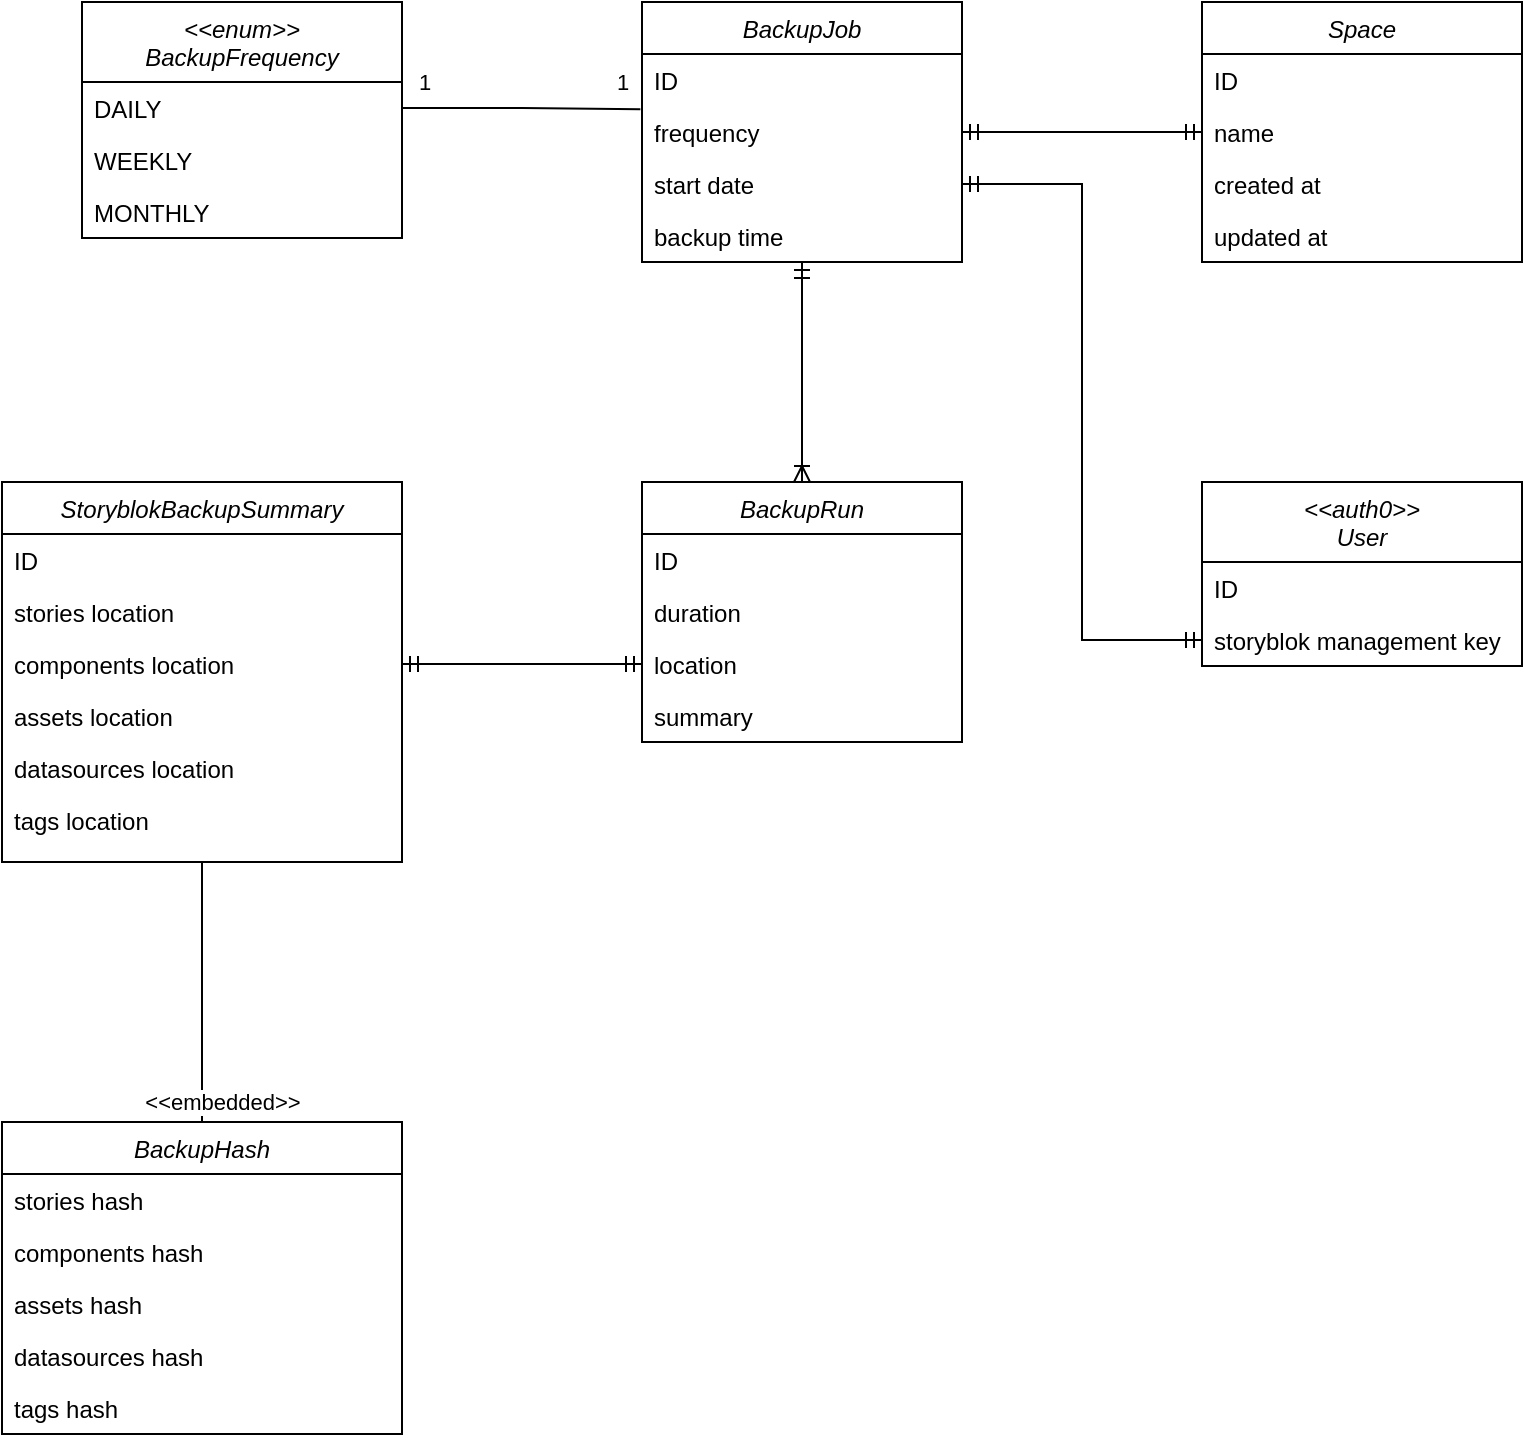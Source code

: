 <mxfile version="21.0.10" type="github">
  <diagram id="C5RBs43oDa-KdzZeNtuy" name="Page-1">
    <mxGraphModel dx="1433" dy="801" grid="1" gridSize="10" guides="1" tooltips="1" connect="1" arrows="1" fold="1" page="1" pageScale="1" pageWidth="827" pageHeight="1169" math="0" shadow="0">
      <root>
        <mxCell id="WIyWlLk6GJQsqaUBKTNV-0" />
        <mxCell id="WIyWlLk6GJQsqaUBKTNV-1" parent="WIyWlLk6GJQsqaUBKTNV-0" />
        <mxCell id="zkfFHV4jXpPFQw0GAbJ--0" value="&lt;&lt;enum&gt;&gt;&#xa;BackupFrequency" style="swimlane;fontStyle=2;align=center;verticalAlign=top;childLayout=stackLayout;horizontal=1;startSize=40;horizontalStack=0;resizeParent=1;resizeLast=0;collapsible=1;marginBottom=0;rounded=0;shadow=0;strokeWidth=1;" parent="WIyWlLk6GJQsqaUBKTNV-1" vertex="1">
          <mxGeometry x="200" y="120" width="160" height="118" as="geometry">
            <mxRectangle x="230" y="140" width="160" height="26" as="alternateBounds" />
          </mxGeometry>
        </mxCell>
        <mxCell id="zkfFHV4jXpPFQw0GAbJ--1" value="DAILY" style="text;align=left;verticalAlign=top;spacingLeft=4;spacingRight=4;overflow=hidden;rotatable=0;points=[[0,0.5],[1,0.5]];portConstraint=eastwest;" parent="zkfFHV4jXpPFQw0GAbJ--0" vertex="1">
          <mxGeometry y="40" width="160" height="26" as="geometry" />
        </mxCell>
        <mxCell id="zkfFHV4jXpPFQw0GAbJ--3" value="WEEKLY" style="text;align=left;verticalAlign=top;spacingLeft=4;spacingRight=4;overflow=hidden;rotatable=0;points=[[0,0.5],[1,0.5]];portConstraint=eastwest;rounded=0;shadow=0;html=0;" parent="zkfFHV4jXpPFQw0GAbJ--0" vertex="1">
          <mxGeometry y="66" width="160" height="26" as="geometry" />
        </mxCell>
        <mxCell id="_2NR2_XInhMGcqMrrap_-3" value="MONTHLY" style="text;align=left;verticalAlign=top;spacingLeft=4;spacingRight=4;overflow=hidden;rotatable=0;points=[[0,0.5],[1,0.5]];portConstraint=eastwest;rounded=0;shadow=0;html=0;" parent="zkfFHV4jXpPFQw0GAbJ--0" vertex="1">
          <mxGeometry y="92" width="160" height="26" as="geometry" />
        </mxCell>
        <mxCell id="_2NR2_XInhMGcqMrrap_-28" style="edgeStyle=orthogonalEdgeStyle;rounded=0;orthogonalLoop=1;jettySize=auto;html=1;entryX=0.5;entryY=0;entryDx=0;entryDy=0;endArrow=ERoneToMany;endFill=0;startArrow=ERmandOne;startFill=0;" parent="WIyWlLk6GJQsqaUBKTNV-1" source="_2NR2_XInhMGcqMrrap_-0" target="_2NR2_XInhMGcqMrrap_-23" edge="1">
          <mxGeometry relative="1" as="geometry" />
        </mxCell>
        <mxCell id="_2NR2_XInhMGcqMrrap_-0" value="BackupJob" style="swimlane;fontStyle=2;align=center;verticalAlign=top;childLayout=stackLayout;horizontal=1;startSize=26;horizontalStack=0;resizeParent=1;resizeLast=0;collapsible=1;marginBottom=0;rounded=0;shadow=0;strokeWidth=1;" parent="WIyWlLk6GJQsqaUBKTNV-1" vertex="1">
          <mxGeometry x="480" y="120" width="160" height="130" as="geometry">
            <mxRectangle x="230" y="140" width="160" height="26" as="alternateBounds" />
          </mxGeometry>
        </mxCell>
        <mxCell id="_2NR2_XInhMGcqMrrap_-1" value="ID" style="text;align=left;verticalAlign=top;spacingLeft=4;spacingRight=4;overflow=hidden;rotatable=0;points=[[0,0.5],[1,0.5]];portConstraint=eastwest;" parent="_2NR2_XInhMGcqMrrap_-0" vertex="1">
          <mxGeometry y="26" width="160" height="26" as="geometry" />
        </mxCell>
        <mxCell id="_2NR2_XInhMGcqMrrap_-2" value="frequency" style="text;align=left;verticalAlign=top;spacingLeft=4;spacingRight=4;overflow=hidden;rotatable=0;points=[[0,0.5],[1,0.5]];portConstraint=eastwest;rounded=0;shadow=0;html=0;" parent="_2NR2_XInhMGcqMrrap_-0" vertex="1">
          <mxGeometry y="52" width="160" height="26" as="geometry" />
        </mxCell>
        <mxCell id="_2NR2_XInhMGcqMrrap_-8" value="start date" style="text;align=left;verticalAlign=top;spacingLeft=4;spacingRight=4;overflow=hidden;rotatable=0;points=[[0,0.5],[1,0.5]];portConstraint=eastwest;rounded=0;shadow=0;html=0;" parent="_2NR2_XInhMGcqMrrap_-0" vertex="1">
          <mxGeometry y="78" width="160" height="26" as="geometry" />
        </mxCell>
        <mxCell id="_2NR2_XInhMGcqMrrap_-9" value="backup time" style="text;align=left;verticalAlign=top;spacingLeft=4;spacingRight=4;overflow=hidden;rotatable=0;points=[[0,0.5],[1,0.5]];portConstraint=eastwest;rounded=0;shadow=0;html=0;" parent="_2NR2_XInhMGcqMrrap_-0" vertex="1">
          <mxGeometry y="104" width="160" height="26" as="geometry" />
        </mxCell>
        <mxCell id="_2NR2_XInhMGcqMrrap_-5" style="edgeStyle=orthogonalEdgeStyle;rounded=0;orthogonalLoop=1;jettySize=auto;html=1;exitX=1;exitY=0.5;exitDx=0;exitDy=0;entryX=-0.005;entryY=0.061;entryDx=0;entryDy=0;entryPerimeter=0;endArrow=none;endFill=0;" parent="WIyWlLk6GJQsqaUBKTNV-1" source="zkfFHV4jXpPFQw0GAbJ--1" target="_2NR2_XInhMGcqMrrap_-2" edge="1">
          <mxGeometry relative="1" as="geometry" />
        </mxCell>
        <mxCell id="_2NR2_XInhMGcqMrrap_-6" value="1" style="edgeLabel;html=1;align=center;verticalAlign=middle;resizable=0;points=[];" parent="_2NR2_XInhMGcqMrrap_-5" vertex="1" connectable="0">
          <mxGeometry x="-0.816" y="2" relative="1" as="geometry">
            <mxPoint y="-11" as="offset" />
          </mxGeometry>
        </mxCell>
        <mxCell id="_2NR2_XInhMGcqMrrap_-7" value="1" style="edgeLabel;html=1;align=center;verticalAlign=middle;resizable=0;points=[];" parent="_2NR2_XInhMGcqMrrap_-5" vertex="1" connectable="0">
          <mxGeometry x="-0.816" y="2" relative="1" as="geometry">
            <mxPoint x="99" y="-11" as="offset" />
          </mxGeometry>
        </mxCell>
        <mxCell id="_2NR2_XInhMGcqMrrap_-10" value="Space" style="swimlane;fontStyle=2;align=center;verticalAlign=top;childLayout=stackLayout;horizontal=1;startSize=26;horizontalStack=0;resizeParent=1;resizeLast=0;collapsible=1;marginBottom=0;rounded=0;shadow=0;strokeWidth=1;" parent="WIyWlLk6GJQsqaUBKTNV-1" vertex="1">
          <mxGeometry x="760" y="120" width="160" height="130" as="geometry">
            <mxRectangle x="230" y="140" width="160" height="26" as="alternateBounds" />
          </mxGeometry>
        </mxCell>
        <mxCell id="_2NR2_XInhMGcqMrrap_-11" value="ID" style="text;align=left;verticalAlign=top;spacingLeft=4;spacingRight=4;overflow=hidden;rotatable=0;points=[[0,0.5],[1,0.5]];portConstraint=eastwest;" parent="_2NR2_XInhMGcqMrrap_-10" vertex="1">
          <mxGeometry y="26" width="160" height="26" as="geometry" />
        </mxCell>
        <mxCell id="_2NR2_XInhMGcqMrrap_-12" value="name" style="text;align=left;verticalAlign=top;spacingLeft=4;spacingRight=4;overflow=hidden;rotatable=0;points=[[0,0.5],[1,0.5]];portConstraint=eastwest;rounded=0;shadow=0;html=0;" parent="_2NR2_XInhMGcqMrrap_-10" vertex="1">
          <mxGeometry y="52" width="160" height="26" as="geometry" />
        </mxCell>
        <mxCell id="_2NR2_XInhMGcqMrrap_-13" value="created at" style="text;align=left;verticalAlign=top;spacingLeft=4;spacingRight=4;overflow=hidden;rotatable=0;points=[[0,0.5],[1,0.5]];portConstraint=eastwest;rounded=0;shadow=0;html=0;" parent="_2NR2_XInhMGcqMrrap_-10" vertex="1">
          <mxGeometry y="78" width="160" height="26" as="geometry" />
        </mxCell>
        <mxCell id="_2NR2_XInhMGcqMrrap_-14" value="updated at" style="text;align=left;verticalAlign=top;spacingLeft=4;spacingRight=4;overflow=hidden;rotatable=0;points=[[0,0.5],[1,0.5]];portConstraint=eastwest;rounded=0;shadow=0;html=0;" parent="_2NR2_XInhMGcqMrrap_-10" vertex="1">
          <mxGeometry y="104" width="160" height="26" as="geometry" />
        </mxCell>
        <mxCell id="_2NR2_XInhMGcqMrrap_-15" value="&lt;&lt;auth0&gt;&gt;&#xa;User" style="swimlane;fontStyle=2;align=center;verticalAlign=top;childLayout=stackLayout;horizontal=1;startSize=40;horizontalStack=0;resizeParent=1;resizeLast=0;collapsible=1;marginBottom=0;rounded=0;shadow=0;strokeWidth=1;" parent="WIyWlLk6GJQsqaUBKTNV-1" vertex="1">
          <mxGeometry x="760" y="360" width="160" height="92" as="geometry">
            <mxRectangle x="230" y="140" width="160" height="26" as="alternateBounds" />
          </mxGeometry>
        </mxCell>
        <mxCell id="_2NR2_XInhMGcqMrrap_-16" value="ID" style="text;align=left;verticalAlign=top;spacingLeft=4;spacingRight=4;overflow=hidden;rotatable=0;points=[[0,0.5],[1,0.5]];portConstraint=eastwest;" parent="_2NR2_XInhMGcqMrrap_-15" vertex="1">
          <mxGeometry y="40" width="160" height="26" as="geometry" />
        </mxCell>
        <mxCell id="_2NR2_XInhMGcqMrrap_-17" value="storyblok management key" style="text;align=left;verticalAlign=top;spacingLeft=4;spacingRight=4;overflow=hidden;rotatable=0;points=[[0,0.5],[1,0.5]];portConstraint=eastwest;rounded=0;shadow=0;html=0;" parent="_2NR2_XInhMGcqMrrap_-15" vertex="1">
          <mxGeometry y="66" width="160" height="26" as="geometry" />
        </mxCell>
        <mxCell id="_2NR2_XInhMGcqMrrap_-20" style="edgeStyle=orthogonalEdgeStyle;rounded=0;orthogonalLoop=1;jettySize=auto;html=1;entryX=0;entryY=0.5;entryDx=0;entryDy=0;endArrow=ERmandOne;endFill=0;startArrow=ERmandOne;startFill=0;" parent="WIyWlLk6GJQsqaUBKTNV-1" source="_2NR2_XInhMGcqMrrap_-2" target="_2NR2_XInhMGcqMrrap_-12" edge="1">
          <mxGeometry relative="1" as="geometry" />
        </mxCell>
        <mxCell id="_2NR2_XInhMGcqMrrap_-21" style="edgeStyle=orthogonalEdgeStyle;rounded=0;orthogonalLoop=1;jettySize=auto;html=1;entryX=0;entryY=0.5;entryDx=0;entryDy=0;startArrow=ERmandOne;startFill=0;endArrow=ERmandOne;endFill=0;" parent="WIyWlLk6GJQsqaUBKTNV-1" source="_2NR2_XInhMGcqMrrap_-8" target="_2NR2_XInhMGcqMrrap_-17" edge="1">
          <mxGeometry relative="1" as="geometry" />
        </mxCell>
        <mxCell id="_2NR2_XInhMGcqMrrap_-23" value="BackupRun" style="swimlane;fontStyle=2;align=center;verticalAlign=top;childLayout=stackLayout;horizontal=1;startSize=26;horizontalStack=0;resizeParent=1;resizeLast=0;collapsible=1;marginBottom=0;rounded=0;shadow=0;strokeWidth=1;" parent="WIyWlLk6GJQsqaUBKTNV-1" vertex="1">
          <mxGeometry x="480" y="360" width="160" height="130" as="geometry">
            <mxRectangle x="230" y="140" width="160" height="26" as="alternateBounds" />
          </mxGeometry>
        </mxCell>
        <mxCell id="_2NR2_XInhMGcqMrrap_-24" value="ID" style="text;align=left;verticalAlign=top;spacingLeft=4;spacingRight=4;overflow=hidden;rotatable=0;points=[[0,0.5],[1,0.5]];portConstraint=eastwest;" parent="_2NR2_XInhMGcqMrrap_-23" vertex="1">
          <mxGeometry y="26" width="160" height="26" as="geometry" />
        </mxCell>
        <mxCell id="_2NR2_XInhMGcqMrrap_-25" value="duration" style="text;align=left;verticalAlign=top;spacingLeft=4;spacingRight=4;overflow=hidden;rotatable=0;points=[[0,0.5],[1,0.5]];portConstraint=eastwest;rounded=0;shadow=0;html=0;" parent="_2NR2_XInhMGcqMrrap_-23" vertex="1">
          <mxGeometry y="52" width="160" height="26" as="geometry" />
        </mxCell>
        <mxCell id="_2NR2_XInhMGcqMrrap_-26" value="location" style="text;align=left;verticalAlign=top;spacingLeft=4;spacingRight=4;overflow=hidden;rotatable=0;points=[[0,0.5],[1,0.5]];portConstraint=eastwest;rounded=0;shadow=0;html=0;" parent="_2NR2_XInhMGcqMrrap_-23" vertex="1">
          <mxGeometry y="78" width="160" height="26" as="geometry" />
        </mxCell>
        <mxCell id="_2NR2_XInhMGcqMrrap_-27" value="summary" style="text;align=left;verticalAlign=top;spacingLeft=4;spacingRight=4;overflow=hidden;rotatable=0;points=[[0,0.5],[1,0.5]];portConstraint=eastwest;rounded=0;shadow=0;html=0;" parent="_2NR2_XInhMGcqMrrap_-23" vertex="1">
          <mxGeometry y="104" width="160" height="26" as="geometry" />
        </mxCell>
        <mxCell id="_2NR2_XInhMGcqMrrap_-29" value="StoryblokBackupSummary" style="swimlane;fontStyle=2;align=center;verticalAlign=top;childLayout=stackLayout;horizontal=1;startSize=26;horizontalStack=0;resizeParent=1;resizeLast=0;collapsible=1;marginBottom=0;rounded=0;shadow=0;strokeWidth=1;" parent="WIyWlLk6GJQsqaUBKTNV-1" vertex="1">
          <mxGeometry x="160" y="360" width="200" height="190" as="geometry">
            <mxRectangle x="230" y="140" width="160" height="26" as="alternateBounds" />
          </mxGeometry>
        </mxCell>
        <mxCell id="_2NR2_XInhMGcqMrrap_-30" value="ID" style="text;align=left;verticalAlign=top;spacingLeft=4;spacingRight=4;overflow=hidden;rotatable=0;points=[[0,0.5],[1,0.5]];portConstraint=eastwest;" parent="_2NR2_XInhMGcqMrrap_-29" vertex="1">
          <mxGeometry y="26" width="200" height="26" as="geometry" />
        </mxCell>
        <mxCell id="_2NR2_XInhMGcqMrrap_-31" value="stories location" style="text;align=left;verticalAlign=top;spacingLeft=4;spacingRight=4;overflow=hidden;rotatable=0;points=[[0,0.5],[1,0.5]];portConstraint=eastwest;rounded=0;shadow=0;html=0;" parent="_2NR2_XInhMGcqMrrap_-29" vertex="1">
          <mxGeometry y="52" width="200" height="26" as="geometry" />
        </mxCell>
        <mxCell id="_2NR2_XInhMGcqMrrap_-32" value="components location" style="text;align=left;verticalAlign=top;spacingLeft=4;spacingRight=4;overflow=hidden;rotatable=0;points=[[0,0.5],[1,0.5]];portConstraint=eastwest;rounded=0;shadow=0;html=0;" parent="_2NR2_XInhMGcqMrrap_-29" vertex="1">
          <mxGeometry y="78" width="200" height="26" as="geometry" />
        </mxCell>
        <mxCell id="_2NR2_XInhMGcqMrrap_-33" value="assets location" style="text;align=left;verticalAlign=top;spacingLeft=4;spacingRight=4;overflow=hidden;rotatable=0;points=[[0,0.5],[1,0.5]];portConstraint=eastwest;rounded=0;shadow=0;html=0;" parent="_2NR2_XInhMGcqMrrap_-29" vertex="1">
          <mxGeometry y="104" width="200" height="26" as="geometry" />
        </mxCell>
        <mxCell id="_2NR2_XInhMGcqMrrap_-34" value="datasources location" style="text;align=left;verticalAlign=top;spacingLeft=4;spacingRight=4;overflow=hidden;rotatable=0;points=[[0,0.5],[1,0.5]];portConstraint=eastwest;rounded=0;shadow=0;html=0;" parent="_2NR2_XInhMGcqMrrap_-29" vertex="1">
          <mxGeometry y="130" width="200" height="26" as="geometry" />
        </mxCell>
        <mxCell id="_2NR2_XInhMGcqMrrap_-41" value="tags location" style="text;align=left;verticalAlign=top;spacingLeft=4;spacingRight=4;overflow=hidden;rotatable=0;points=[[0,0.5],[1,0.5]];portConstraint=eastwest;rounded=0;shadow=0;html=0;" parent="_2NR2_XInhMGcqMrrap_-29" vertex="1">
          <mxGeometry y="156" width="200" height="26" as="geometry" />
        </mxCell>
        <mxCell id="_2NR2_XInhMGcqMrrap_-47" style="edgeStyle=orthogonalEdgeStyle;rounded=0;orthogonalLoop=1;jettySize=auto;html=1;entryX=0;entryY=0.5;entryDx=0;entryDy=0;endArrow=ERmandOne;endFill=0;startArrow=ERmandOne;startFill=0;" parent="WIyWlLk6GJQsqaUBKTNV-1" source="_2NR2_XInhMGcqMrrap_-32" target="_2NR2_XInhMGcqMrrap_-26" edge="1">
          <mxGeometry relative="1" as="geometry" />
        </mxCell>
        <mxCell id="OkahVNlET_s41fnIvgIm-6" value="&amp;lt;&amp;lt;embedded&amp;gt;&amp;gt;" style="edgeStyle=orthogonalEdgeStyle;rounded=0;orthogonalLoop=1;jettySize=auto;html=1;entryX=0.5;entryY=1;entryDx=0;entryDy=0;endArrow=none;endFill=0;" edge="1" parent="WIyWlLk6GJQsqaUBKTNV-1" source="OkahVNlET_s41fnIvgIm-0" target="_2NR2_XInhMGcqMrrap_-29">
          <mxGeometry x="-0.846" y="-10" relative="1" as="geometry">
            <mxPoint as="offset" />
          </mxGeometry>
        </mxCell>
        <mxCell id="OkahVNlET_s41fnIvgIm-0" value="BackupHash" style="swimlane;fontStyle=2;align=center;verticalAlign=top;childLayout=stackLayout;horizontal=1;startSize=26;horizontalStack=0;resizeParent=1;resizeLast=0;collapsible=1;marginBottom=0;rounded=0;shadow=0;strokeWidth=1;" vertex="1" parent="WIyWlLk6GJQsqaUBKTNV-1">
          <mxGeometry x="160" y="680" width="200" height="156" as="geometry">
            <mxRectangle x="230" y="140" width="160" height="26" as="alternateBounds" />
          </mxGeometry>
        </mxCell>
        <mxCell id="OkahVNlET_s41fnIvgIm-1" value="stories hash" style="text;align=left;verticalAlign=top;spacingLeft=4;spacingRight=4;overflow=hidden;rotatable=0;points=[[0,0.5],[1,0.5]];portConstraint=eastwest;" vertex="1" parent="OkahVNlET_s41fnIvgIm-0">
          <mxGeometry y="26" width="200" height="26" as="geometry" />
        </mxCell>
        <mxCell id="OkahVNlET_s41fnIvgIm-2" value="components hash" style="text;align=left;verticalAlign=top;spacingLeft=4;spacingRight=4;overflow=hidden;rotatable=0;points=[[0,0.5],[1,0.5]];portConstraint=eastwest;rounded=0;shadow=0;html=0;" vertex="1" parent="OkahVNlET_s41fnIvgIm-0">
          <mxGeometry y="52" width="200" height="26" as="geometry" />
        </mxCell>
        <mxCell id="OkahVNlET_s41fnIvgIm-3" value="assets hash" style="text;align=left;verticalAlign=top;spacingLeft=4;spacingRight=4;overflow=hidden;rotatable=0;points=[[0,0.5],[1,0.5]];portConstraint=eastwest;rounded=0;shadow=0;html=0;" vertex="1" parent="OkahVNlET_s41fnIvgIm-0">
          <mxGeometry y="78" width="200" height="26" as="geometry" />
        </mxCell>
        <mxCell id="OkahVNlET_s41fnIvgIm-4" value="datasources hash" style="text;align=left;verticalAlign=top;spacingLeft=4;spacingRight=4;overflow=hidden;rotatable=0;points=[[0,0.5],[1,0.5]];portConstraint=eastwest;rounded=0;shadow=0;html=0;" vertex="1" parent="OkahVNlET_s41fnIvgIm-0">
          <mxGeometry y="104" width="200" height="26" as="geometry" />
        </mxCell>
        <mxCell id="OkahVNlET_s41fnIvgIm-5" value="tags hash" style="text;align=left;verticalAlign=top;spacingLeft=4;spacingRight=4;overflow=hidden;rotatable=0;points=[[0,0.5],[1,0.5]];portConstraint=eastwest;rounded=0;shadow=0;html=0;" vertex="1" parent="OkahVNlET_s41fnIvgIm-0">
          <mxGeometry y="130" width="200" height="26" as="geometry" />
        </mxCell>
      </root>
    </mxGraphModel>
  </diagram>
</mxfile>
